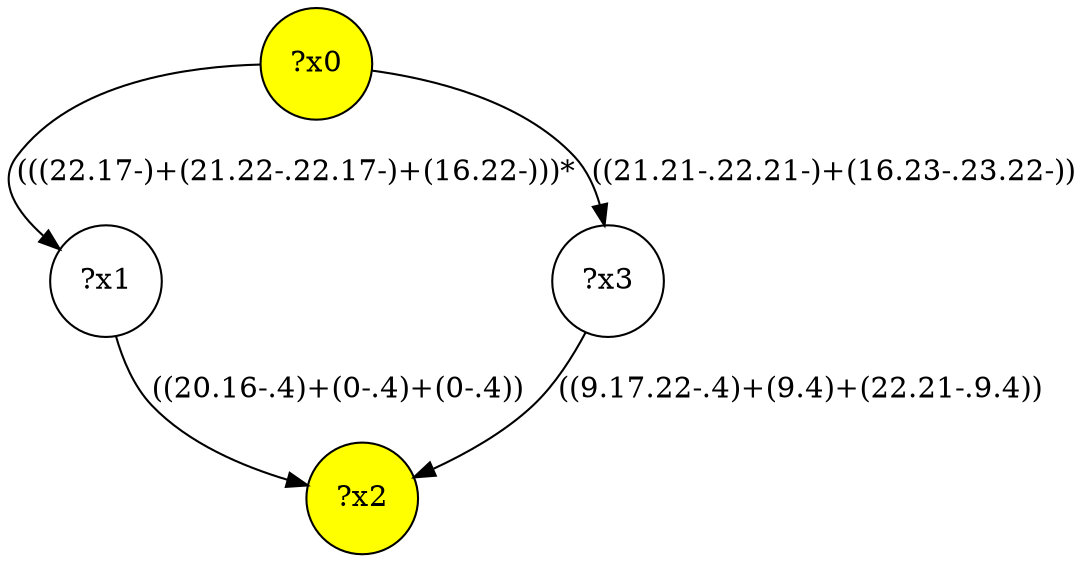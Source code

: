 digraph g {
	x0 [fillcolor="yellow", style="filled," shape=circle, label="?x0"];
	x2 [fillcolor="yellow", style="filled," shape=circle, label="?x2"];
	x1 [shape=circle, label="?x1"];
	x0 -> x1 [label="(((22.17-)+(21.22-.22.17-)+(16.22-)))*"];
	x1 -> x2 [label="((20.16-.4)+(0-.4)+(0-.4))"];
	x3 [shape=circle, label="?x3"];
	x0 -> x3 [label="((21.21-.22.21-)+(16.23-.23.22-))"];
	x3 -> x2 [label="((9.17.22-.4)+(9.4)+(22.21-.9.4))"];
}
